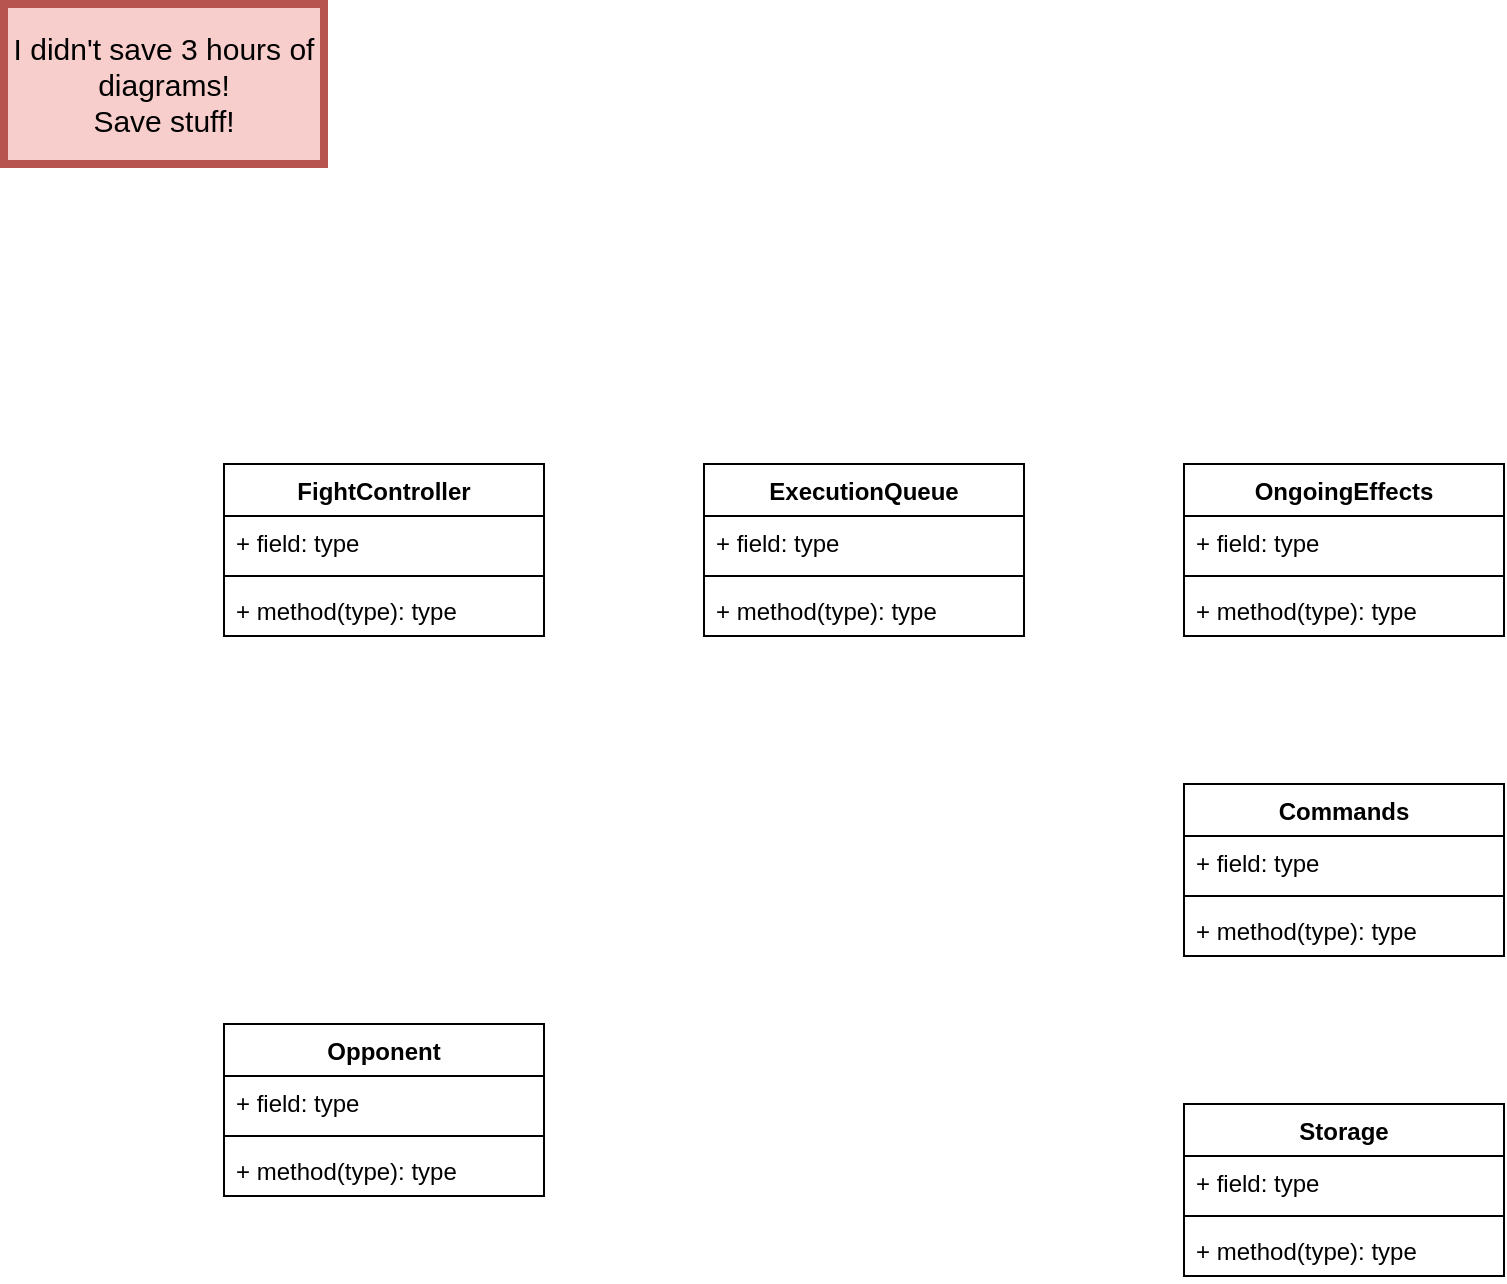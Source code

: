 <mxfile version="26.2.4">
  <diagram name="Page-1" id="Q0dL1nY2zGRgUgsLCBUa">
    <mxGraphModel dx="1428" dy="759" grid="1" gridSize="10" guides="1" tooltips="1" connect="1" arrows="1" fold="1" page="1" pageScale="1" pageWidth="850" pageHeight="1100" math="0" shadow="0">
      <root>
        <mxCell id="0" />
        <mxCell id="1" parent="0" />
        <mxCell id="gMu1ORTqsSVO2KnYUncU-2" value="ExecutionQueue" style="swimlane;fontStyle=1;align=center;verticalAlign=top;childLayout=stackLayout;horizontal=1;startSize=26;horizontalStack=0;resizeParent=1;resizeParentMax=0;resizeLast=0;collapsible=1;marginBottom=0;whiteSpace=wrap;html=1;" vertex="1" parent="1">
          <mxGeometry x="360" y="240" width="160" height="86" as="geometry" />
        </mxCell>
        <mxCell id="gMu1ORTqsSVO2KnYUncU-3" value="+ field: type" style="text;strokeColor=none;fillColor=none;align=left;verticalAlign=top;spacingLeft=4;spacingRight=4;overflow=hidden;rotatable=0;points=[[0,0.5],[1,0.5]];portConstraint=eastwest;whiteSpace=wrap;html=1;" vertex="1" parent="gMu1ORTqsSVO2KnYUncU-2">
          <mxGeometry y="26" width="160" height="26" as="geometry" />
        </mxCell>
        <mxCell id="gMu1ORTqsSVO2KnYUncU-4" value="" style="line;strokeWidth=1;fillColor=none;align=left;verticalAlign=middle;spacingTop=-1;spacingLeft=3;spacingRight=3;rotatable=0;labelPosition=right;points=[];portConstraint=eastwest;strokeColor=inherit;" vertex="1" parent="gMu1ORTqsSVO2KnYUncU-2">
          <mxGeometry y="52" width="160" height="8" as="geometry" />
        </mxCell>
        <mxCell id="gMu1ORTqsSVO2KnYUncU-5" value="+ method(type): type" style="text;strokeColor=none;fillColor=none;align=left;verticalAlign=top;spacingLeft=4;spacingRight=4;overflow=hidden;rotatable=0;points=[[0,0.5],[1,0.5]];portConstraint=eastwest;whiteSpace=wrap;html=1;" vertex="1" parent="gMu1ORTqsSVO2KnYUncU-2">
          <mxGeometry y="60" width="160" height="26" as="geometry" />
        </mxCell>
        <mxCell id="gMu1ORTqsSVO2KnYUncU-6" value="&lt;div&gt;OngoingEffects&lt;/div&gt;" style="swimlane;fontStyle=1;align=center;verticalAlign=top;childLayout=stackLayout;horizontal=1;startSize=26;horizontalStack=0;resizeParent=1;resizeParentMax=0;resizeLast=0;collapsible=1;marginBottom=0;whiteSpace=wrap;html=1;" vertex="1" parent="1">
          <mxGeometry x="600" y="240" width="160" height="86" as="geometry" />
        </mxCell>
        <mxCell id="gMu1ORTqsSVO2KnYUncU-7" value="+ field: type" style="text;strokeColor=none;fillColor=none;align=left;verticalAlign=top;spacingLeft=4;spacingRight=4;overflow=hidden;rotatable=0;points=[[0,0.5],[1,0.5]];portConstraint=eastwest;whiteSpace=wrap;html=1;" vertex="1" parent="gMu1ORTqsSVO2KnYUncU-6">
          <mxGeometry y="26" width="160" height="26" as="geometry" />
        </mxCell>
        <mxCell id="gMu1ORTqsSVO2KnYUncU-8" value="" style="line;strokeWidth=1;fillColor=none;align=left;verticalAlign=middle;spacingTop=-1;spacingLeft=3;spacingRight=3;rotatable=0;labelPosition=right;points=[];portConstraint=eastwest;strokeColor=inherit;" vertex="1" parent="gMu1ORTqsSVO2KnYUncU-6">
          <mxGeometry y="52" width="160" height="8" as="geometry" />
        </mxCell>
        <mxCell id="gMu1ORTqsSVO2KnYUncU-9" value="+ method(type): type" style="text;strokeColor=none;fillColor=none;align=left;verticalAlign=top;spacingLeft=4;spacingRight=4;overflow=hidden;rotatable=0;points=[[0,0.5],[1,0.5]];portConstraint=eastwest;whiteSpace=wrap;html=1;" vertex="1" parent="gMu1ORTqsSVO2KnYUncU-6">
          <mxGeometry y="60" width="160" height="26" as="geometry" />
        </mxCell>
        <mxCell id="gMu1ORTqsSVO2KnYUncU-10" value="Commands" style="swimlane;fontStyle=1;align=center;verticalAlign=top;childLayout=stackLayout;horizontal=1;startSize=26;horizontalStack=0;resizeParent=1;resizeParentMax=0;resizeLast=0;collapsible=1;marginBottom=0;whiteSpace=wrap;html=1;" vertex="1" parent="1">
          <mxGeometry x="600" y="400" width="160" height="86" as="geometry" />
        </mxCell>
        <mxCell id="gMu1ORTqsSVO2KnYUncU-11" value="+ field: type" style="text;strokeColor=none;fillColor=none;align=left;verticalAlign=top;spacingLeft=4;spacingRight=4;overflow=hidden;rotatable=0;points=[[0,0.5],[1,0.5]];portConstraint=eastwest;whiteSpace=wrap;html=1;" vertex="1" parent="gMu1ORTqsSVO2KnYUncU-10">
          <mxGeometry y="26" width="160" height="26" as="geometry" />
        </mxCell>
        <mxCell id="gMu1ORTqsSVO2KnYUncU-12" value="" style="line;strokeWidth=1;fillColor=none;align=left;verticalAlign=middle;spacingTop=-1;spacingLeft=3;spacingRight=3;rotatable=0;labelPosition=right;points=[];portConstraint=eastwest;strokeColor=inherit;" vertex="1" parent="gMu1ORTqsSVO2KnYUncU-10">
          <mxGeometry y="52" width="160" height="8" as="geometry" />
        </mxCell>
        <mxCell id="gMu1ORTqsSVO2KnYUncU-13" value="+ method(type): type" style="text;strokeColor=none;fillColor=none;align=left;verticalAlign=top;spacingLeft=4;spacingRight=4;overflow=hidden;rotatable=0;points=[[0,0.5],[1,0.5]];portConstraint=eastwest;whiteSpace=wrap;html=1;" vertex="1" parent="gMu1ORTqsSVO2KnYUncU-10">
          <mxGeometry y="60" width="160" height="26" as="geometry" />
        </mxCell>
        <mxCell id="gMu1ORTqsSVO2KnYUncU-14" value="I didn&#39;t save 3 hours of diagrams! &lt;br&gt;Save stuff!" style="html=1;whiteSpace=wrap;fillColor=#f8cecc;strokeColor=#b85450;strokeWidth=4;fontSize=15;" vertex="1" parent="1">
          <mxGeometry x="10" y="10" width="160" height="80" as="geometry" />
        </mxCell>
        <mxCell id="gMu1ORTqsSVO2KnYUncU-15" value="FightController" style="swimlane;fontStyle=1;align=center;verticalAlign=top;childLayout=stackLayout;horizontal=1;startSize=26;horizontalStack=0;resizeParent=1;resizeParentMax=0;resizeLast=0;collapsible=1;marginBottom=0;whiteSpace=wrap;html=1;" vertex="1" parent="1">
          <mxGeometry x="120" y="240" width="160" height="86" as="geometry" />
        </mxCell>
        <mxCell id="gMu1ORTqsSVO2KnYUncU-16" value="+ field: type" style="text;strokeColor=none;fillColor=none;align=left;verticalAlign=top;spacingLeft=4;spacingRight=4;overflow=hidden;rotatable=0;points=[[0,0.5],[1,0.5]];portConstraint=eastwest;whiteSpace=wrap;html=1;" vertex="1" parent="gMu1ORTqsSVO2KnYUncU-15">
          <mxGeometry y="26" width="160" height="26" as="geometry" />
        </mxCell>
        <mxCell id="gMu1ORTqsSVO2KnYUncU-17" value="" style="line;strokeWidth=1;fillColor=none;align=left;verticalAlign=middle;spacingTop=-1;spacingLeft=3;spacingRight=3;rotatable=0;labelPosition=right;points=[];portConstraint=eastwest;strokeColor=inherit;" vertex="1" parent="gMu1ORTqsSVO2KnYUncU-15">
          <mxGeometry y="52" width="160" height="8" as="geometry" />
        </mxCell>
        <mxCell id="gMu1ORTqsSVO2KnYUncU-18" value="+ method(type): type" style="text;strokeColor=none;fillColor=none;align=left;verticalAlign=top;spacingLeft=4;spacingRight=4;overflow=hidden;rotatable=0;points=[[0,0.5],[1,0.5]];portConstraint=eastwest;whiteSpace=wrap;html=1;" vertex="1" parent="gMu1ORTqsSVO2KnYUncU-15">
          <mxGeometry y="60" width="160" height="26" as="geometry" />
        </mxCell>
        <mxCell id="gMu1ORTqsSVO2KnYUncU-19" value="Storage" style="swimlane;fontStyle=1;align=center;verticalAlign=top;childLayout=stackLayout;horizontal=1;startSize=26;horizontalStack=0;resizeParent=1;resizeParentMax=0;resizeLast=0;collapsible=1;marginBottom=0;whiteSpace=wrap;html=1;" vertex="1" parent="1">
          <mxGeometry x="600" y="560" width="160" height="86" as="geometry" />
        </mxCell>
        <mxCell id="gMu1ORTqsSVO2KnYUncU-20" value="+ field: type" style="text;strokeColor=none;fillColor=none;align=left;verticalAlign=top;spacingLeft=4;spacingRight=4;overflow=hidden;rotatable=0;points=[[0,0.5],[1,0.5]];portConstraint=eastwest;whiteSpace=wrap;html=1;" vertex="1" parent="gMu1ORTqsSVO2KnYUncU-19">
          <mxGeometry y="26" width="160" height="26" as="geometry" />
        </mxCell>
        <mxCell id="gMu1ORTqsSVO2KnYUncU-21" value="" style="line;strokeWidth=1;fillColor=none;align=left;verticalAlign=middle;spacingTop=-1;spacingLeft=3;spacingRight=3;rotatable=0;labelPosition=right;points=[];portConstraint=eastwest;strokeColor=inherit;" vertex="1" parent="gMu1ORTqsSVO2KnYUncU-19">
          <mxGeometry y="52" width="160" height="8" as="geometry" />
        </mxCell>
        <mxCell id="gMu1ORTqsSVO2KnYUncU-22" value="+ method(type): type" style="text;strokeColor=none;fillColor=none;align=left;verticalAlign=top;spacingLeft=4;spacingRight=4;overflow=hidden;rotatable=0;points=[[0,0.5],[1,0.5]];portConstraint=eastwest;whiteSpace=wrap;html=1;" vertex="1" parent="gMu1ORTqsSVO2KnYUncU-19">
          <mxGeometry y="60" width="160" height="26" as="geometry" />
        </mxCell>
        <mxCell id="gMu1ORTqsSVO2KnYUncU-31" value="Opponent" style="swimlane;fontStyle=1;align=center;verticalAlign=top;childLayout=stackLayout;horizontal=1;startSize=26;horizontalStack=0;resizeParent=1;resizeParentMax=0;resizeLast=0;collapsible=1;marginBottom=0;whiteSpace=wrap;html=1;" vertex="1" parent="1">
          <mxGeometry x="120" y="520" width="160" height="86" as="geometry" />
        </mxCell>
        <mxCell id="gMu1ORTqsSVO2KnYUncU-32" value="+ field: type" style="text;strokeColor=none;fillColor=none;align=left;verticalAlign=top;spacingLeft=4;spacingRight=4;overflow=hidden;rotatable=0;points=[[0,0.5],[1,0.5]];portConstraint=eastwest;whiteSpace=wrap;html=1;" vertex="1" parent="gMu1ORTqsSVO2KnYUncU-31">
          <mxGeometry y="26" width="160" height="26" as="geometry" />
        </mxCell>
        <mxCell id="gMu1ORTqsSVO2KnYUncU-33" value="" style="line;strokeWidth=1;fillColor=none;align=left;verticalAlign=middle;spacingTop=-1;spacingLeft=3;spacingRight=3;rotatable=0;labelPosition=right;points=[];portConstraint=eastwest;strokeColor=inherit;" vertex="1" parent="gMu1ORTqsSVO2KnYUncU-31">
          <mxGeometry y="52" width="160" height="8" as="geometry" />
        </mxCell>
        <mxCell id="gMu1ORTqsSVO2KnYUncU-34" value="+ method(type): type" style="text;strokeColor=none;fillColor=none;align=left;verticalAlign=top;spacingLeft=4;spacingRight=4;overflow=hidden;rotatable=0;points=[[0,0.5],[1,0.5]];portConstraint=eastwest;whiteSpace=wrap;html=1;" vertex="1" parent="gMu1ORTqsSVO2KnYUncU-31">
          <mxGeometry y="60" width="160" height="26" as="geometry" />
        </mxCell>
      </root>
    </mxGraphModel>
  </diagram>
</mxfile>
